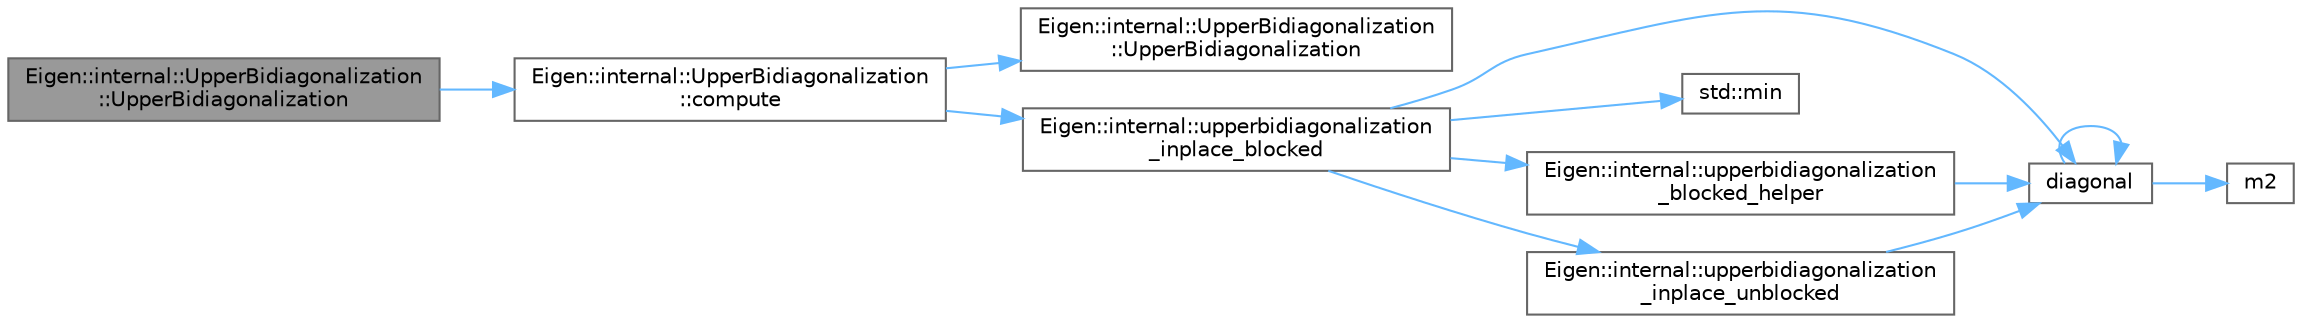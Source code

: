 digraph "Eigen::internal::UpperBidiagonalization::UpperBidiagonalization"
{
 // LATEX_PDF_SIZE
  bgcolor="transparent";
  edge [fontname=Helvetica,fontsize=10,labelfontname=Helvetica,labelfontsize=10];
  node [fontname=Helvetica,fontsize=10,shape=box,height=0.2,width=0.4];
  rankdir="LR";
  Node1 [id="Node000001",label="Eigen::internal::UpperBidiagonalization\l::UpperBidiagonalization",height=0.2,width=0.4,color="gray40", fillcolor="grey60", style="filled", fontcolor="black",tooltip=" "];
  Node1 -> Node2 [id="edge12_Node000001_Node000002",color="steelblue1",style="solid",tooltip=" "];
  Node2 [id="Node000002",label="Eigen::internal::UpperBidiagonalization\l::compute",height=0.2,width=0.4,color="grey40", fillcolor="white", style="filled",URL="$class_eigen_1_1internal_1_1_upper_bidiagonalization.html#a77c1a3dba999febcdd9aa3d8bdb7d8df",tooltip=" "];
  Node2 -> Node3 [id="edge13_Node000002_Node000003",color="steelblue1",style="solid",tooltip=" "];
  Node3 [id="Node000003",label="Eigen::internal::UpperBidiagonalization\l::UpperBidiagonalization",height=0.2,width=0.4,color="grey40", fillcolor="white", style="filled",URL="$class_eigen_1_1internal_1_1_upper_bidiagonalization.html#aa37a7ca5f5e86e3efbc6907d03d89340",tooltip="Default Constructor."];
  Node2 -> Node4 [id="edge14_Node000002_Node000004",color="steelblue1",style="solid",tooltip=" "];
  Node4 [id="Node000004",label="Eigen::internal::upperbidiagonalization\l_inplace_blocked",height=0.2,width=0.4,color="grey40", fillcolor="white", style="filled",URL="$namespace_eigen_1_1internal.html#aa788c9dc214d8e6722eb9d10cb097c74",tooltip=" "];
  Node4 -> Node5 [id="edge15_Node000004_Node000005",color="steelblue1",style="solid",tooltip=" "];
  Node5 [id="Node000005",label="diagonal",height=0.2,width=0.4,color="grey40", fillcolor="white", style="filled",URL="$diagonal_8cpp.html#a92340af6dbaaba622e275be130b27f4b",tooltip=" "];
  Node5 -> Node5 [id="edge16_Node000005_Node000005",color="steelblue1",style="solid",tooltip=" "];
  Node5 -> Node6 [id="edge17_Node000005_Node000006",color="steelblue1",style="solid",tooltip=" "];
  Node6 [id="Node000006",label="m2",height=0.2,width=0.4,color="grey40", fillcolor="white", style="filled",URL="$_tutorial___map__using_8cpp.html#ab3a01b595d22393ace0d30d5fa299f76",tooltip=" "];
  Node4 -> Node7 [id="edge18_Node000004_Node000007",color="steelblue1",style="solid",tooltip=" "];
  Node7 [id="Node000007",label="std::min",height=0.2,width=0.4,color="grey40", fillcolor="white", style="filled",URL="$namespacestd.html#ac7b9885417769949d76890454b6d072e",tooltip=" "];
  Node4 -> Node8 [id="edge19_Node000004_Node000008",color="steelblue1",style="solid",tooltip=" "];
  Node8 [id="Node000008",label="Eigen::internal::upperbidiagonalization\l_blocked_helper",height=0.2,width=0.4,color="grey40", fillcolor="white", style="filled",URL="$namespace_eigen_1_1internal.html#abf87044a0094bdfc9d54ab1f7f4f6f32",tooltip=" "];
  Node8 -> Node5 [id="edge20_Node000008_Node000005",color="steelblue1",style="solid",tooltip=" "];
  Node4 -> Node9 [id="edge21_Node000004_Node000009",color="steelblue1",style="solid",tooltip=" "];
  Node9 [id="Node000009",label="Eigen::internal::upperbidiagonalization\l_inplace_unblocked",height=0.2,width=0.4,color="grey40", fillcolor="white", style="filled",URL="$namespace_eigen_1_1internal.html#a5778293700634082639d20b7e2106f39",tooltip=" "];
  Node9 -> Node5 [id="edge22_Node000009_Node000005",color="steelblue1",style="solid",tooltip=" "];
}
